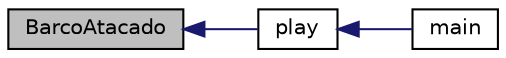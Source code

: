 digraph "BarcoAtacado"
{
  edge [fontname="Helvetica",fontsize="10",labelfontname="Helvetica",labelfontsize="10"];
  node [fontname="Helvetica",fontsize="10",shape=record];
  rankdir="LR";
  Node5 [label="BarcoAtacado",height=0.2,width=0.4,color="black", fillcolor="grey75", style="filled", fontcolor="black"];
  Node5 -> Node6 [dir="back",color="midnightblue",fontsize="10",style="solid"];
  Node6 [label="play",height=0.2,width=0.4,color="black", fillcolor="white", style="filled",URL="$funciones_8h.html#a6400036d175afce2372bc6bdd454b7f9"];
  Node6 -> Node7 [dir="back",color="midnightblue",fontsize="10",style="solid"];
  Node7 [label="main",height=0.2,width=0.4,color="black", fillcolor="white", style="filled",URL="$_battleship_8c.html#ae66f6b31b5ad750f1fe042a706a4e3d4"];
}
